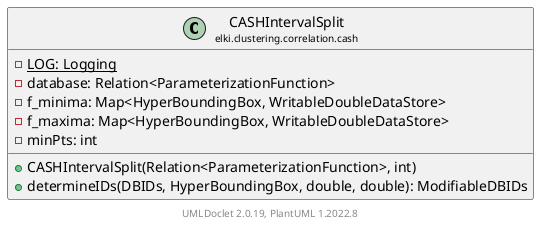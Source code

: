 @startuml
    remove .*\.(Instance|Par|Parameterizer|Factory)$
    set namespaceSeparator none
    hide empty fields
    hide empty methods

    class "<size:14>CASHIntervalSplit\n<size:10>elki.clustering.correlation.cash" as elki.clustering.correlation.cash.CASHIntervalSplit [[CASHIntervalSplit.html]] {
        {static} -LOG: Logging
        -database: Relation<ParameterizationFunction>
        -f_minima: Map<HyperBoundingBox, WritableDoubleDataStore>
        -f_maxima: Map<HyperBoundingBox, WritableDoubleDataStore>
        -minPts: int
        +CASHIntervalSplit(Relation<ParameterizationFunction>, int)
        +determineIDs(DBIDs, HyperBoundingBox, double, double): ModifiableDBIDs
    }

    center footer UMLDoclet 2.0.19, PlantUML 1.2022.8
@enduml
